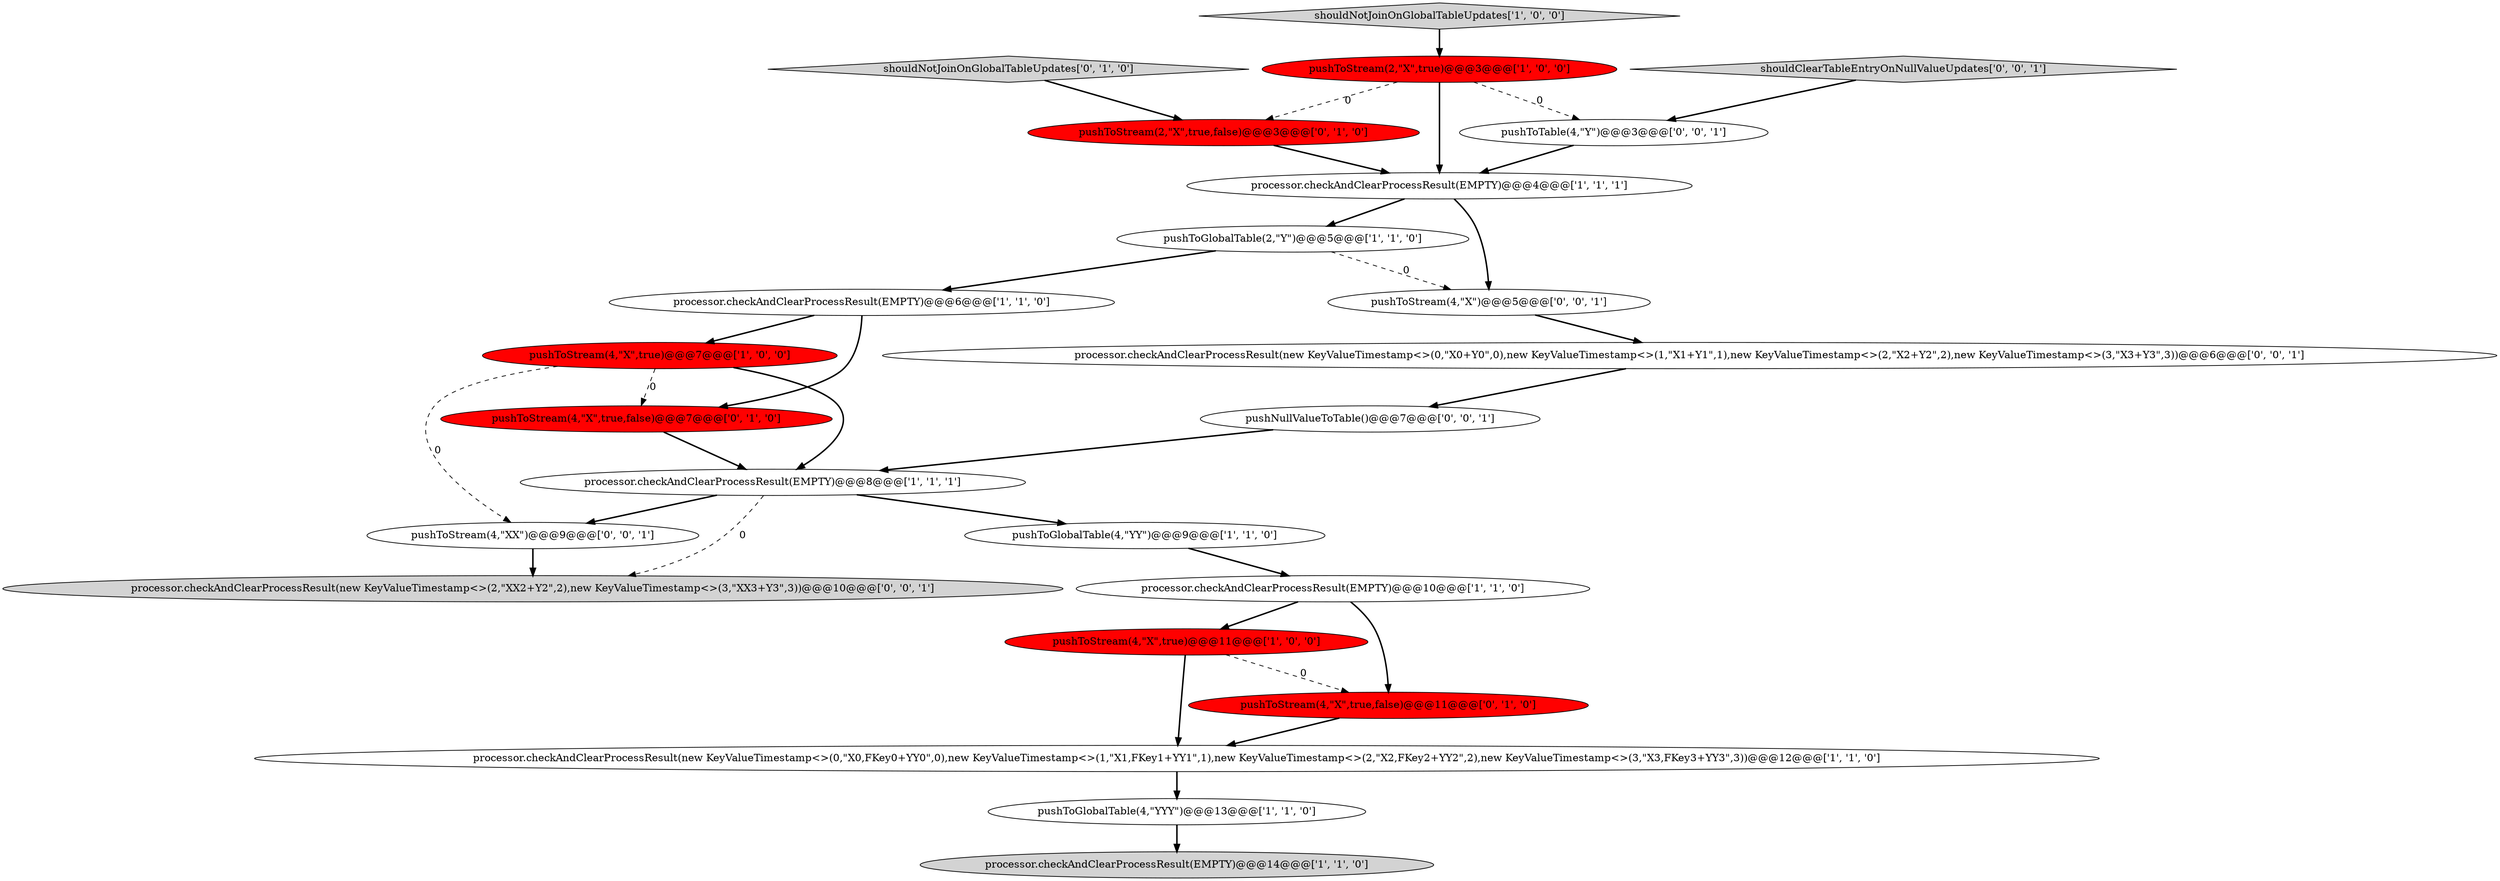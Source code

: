 digraph {
16 [style = filled, label = "pushToStream(4,\"X\",true,false)@@@7@@@['0', '1', '0']", fillcolor = red, shape = ellipse image = "AAA1AAABBB2BBB"];
17 [style = filled, label = "pushToStream(4,\"XX\")@@@9@@@['0', '0', '1']", fillcolor = white, shape = ellipse image = "AAA0AAABBB3BBB"];
0 [style = filled, label = "pushToGlobalTable(4,\"YY\")@@@9@@@['1', '1', '0']", fillcolor = white, shape = ellipse image = "AAA0AAABBB1BBB"];
6 [style = filled, label = "pushToStream(4,\"X\",true)@@@11@@@['1', '0', '0']", fillcolor = red, shape = ellipse image = "AAA1AAABBB1BBB"];
14 [style = filled, label = "pushToStream(2,\"X\",true,false)@@@3@@@['0', '1', '0']", fillcolor = red, shape = ellipse image = "AAA1AAABBB2BBB"];
23 [style = filled, label = "shouldClearTableEntryOnNullValueUpdates['0', '0', '1']", fillcolor = lightgray, shape = diamond image = "AAA0AAABBB3BBB"];
12 [style = filled, label = "pushToStream(4,\"X\",true)@@@7@@@['1', '0', '0']", fillcolor = red, shape = ellipse image = "AAA1AAABBB1BBB"];
9 [style = filled, label = "pushToGlobalTable(4,\"YYY\")@@@13@@@['1', '1', '0']", fillcolor = white, shape = ellipse image = "AAA0AAABBB1BBB"];
15 [style = filled, label = "pushToStream(4,\"X\",true,false)@@@11@@@['0', '1', '0']", fillcolor = red, shape = ellipse image = "AAA1AAABBB2BBB"];
18 [style = filled, label = "pushToStream(4,\"X\")@@@5@@@['0', '0', '1']", fillcolor = white, shape = ellipse image = "AAA0AAABBB3BBB"];
20 [style = filled, label = "processor.checkAndClearProcessResult(new KeyValueTimestamp<>(2,\"XX2+Y2\",2),new KeyValueTimestamp<>(3,\"XX3+Y3\",3))@@@10@@@['0', '0', '1']", fillcolor = lightgray, shape = ellipse image = "AAA0AAABBB3BBB"];
8 [style = filled, label = "pushToStream(2,\"X\",true)@@@3@@@['1', '0', '0']", fillcolor = red, shape = ellipse image = "AAA1AAABBB1BBB"];
1 [style = filled, label = "shouldNotJoinOnGlobalTableUpdates['1', '0', '0']", fillcolor = lightgray, shape = diamond image = "AAA0AAABBB1BBB"];
10 [style = filled, label = "processor.checkAndClearProcessResult(EMPTY)@@@14@@@['1', '1', '0']", fillcolor = lightgray, shape = ellipse image = "AAA0AAABBB1BBB"];
22 [style = filled, label = "processor.checkAndClearProcessResult(new KeyValueTimestamp<>(0,\"X0+Y0\",0),new KeyValueTimestamp<>(1,\"X1+Y1\",1),new KeyValueTimestamp<>(2,\"X2+Y2\",2),new KeyValueTimestamp<>(3,\"X3+Y3\",3))@@@6@@@['0', '0', '1']", fillcolor = white, shape = ellipse image = "AAA0AAABBB3BBB"];
13 [style = filled, label = "shouldNotJoinOnGlobalTableUpdates['0', '1', '0']", fillcolor = lightgray, shape = diamond image = "AAA0AAABBB2BBB"];
4 [style = filled, label = "processor.checkAndClearProcessResult(EMPTY)@@@4@@@['1', '1', '1']", fillcolor = white, shape = ellipse image = "AAA0AAABBB1BBB"];
5 [style = filled, label = "processor.checkAndClearProcessResult(EMPTY)@@@6@@@['1', '1', '0']", fillcolor = white, shape = ellipse image = "AAA0AAABBB1BBB"];
2 [style = filled, label = "processor.checkAndClearProcessResult(EMPTY)@@@8@@@['1', '1', '1']", fillcolor = white, shape = ellipse image = "AAA0AAABBB1BBB"];
3 [style = filled, label = "processor.checkAndClearProcessResult(EMPTY)@@@10@@@['1', '1', '0']", fillcolor = white, shape = ellipse image = "AAA0AAABBB1BBB"];
19 [style = filled, label = "pushNullValueToTable()@@@7@@@['0', '0', '1']", fillcolor = white, shape = ellipse image = "AAA0AAABBB3BBB"];
11 [style = filled, label = "pushToGlobalTable(2,\"Y\")@@@5@@@['1', '1', '0']", fillcolor = white, shape = ellipse image = "AAA0AAABBB1BBB"];
21 [style = filled, label = "pushToTable(4,\"Y\")@@@3@@@['0', '0', '1']", fillcolor = white, shape = ellipse image = "AAA0AAABBB3BBB"];
7 [style = filled, label = "processor.checkAndClearProcessResult(new KeyValueTimestamp<>(0,\"X0,FKey0+YY0\",0),new KeyValueTimestamp<>(1,\"X1,FKey1+YY1\",1),new KeyValueTimestamp<>(2,\"X2,FKey2+YY2\",2),new KeyValueTimestamp<>(3,\"X3,FKey3+YY3\",3))@@@12@@@['1', '1', '0']", fillcolor = white, shape = ellipse image = "AAA0AAABBB1BBB"];
2->17 [style = bold, label=""];
0->3 [style = bold, label=""];
1->8 [style = bold, label=""];
2->20 [style = dashed, label="0"];
15->7 [style = bold, label=""];
22->19 [style = bold, label=""];
12->16 [style = dashed, label="0"];
12->17 [style = dashed, label="0"];
3->6 [style = bold, label=""];
4->18 [style = bold, label=""];
3->15 [style = bold, label=""];
19->2 [style = bold, label=""];
9->10 [style = bold, label=""];
8->14 [style = dashed, label="0"];
16->2 [style = bold, label=""];
8->21 [style = dashed, label="0"];
5->16 [style = bold, label=""];
7->9 [style = bold, label=""];
11->5 [style = bold, label=""];
12->2 [style = bold, label=""];
2->0 [style = bold, label=""];
18->22 [style = bold, label=""];
14->4 [style = bold, label=""];
23->21 [style = bold, label=""];
5->12 [style = bold, label=""];
6->15 [style = dashed, label="0"];
11->18 [style = dashed, label="0"];
17->20 [style = bold, label=""];
8->4 [style = bold, label=""];
6->7 [style = bold, label=""];
4->11 [style = bold, label=""];
13->14 [style = bold, label=""];
21->4 [style = bold, label=""];
}
